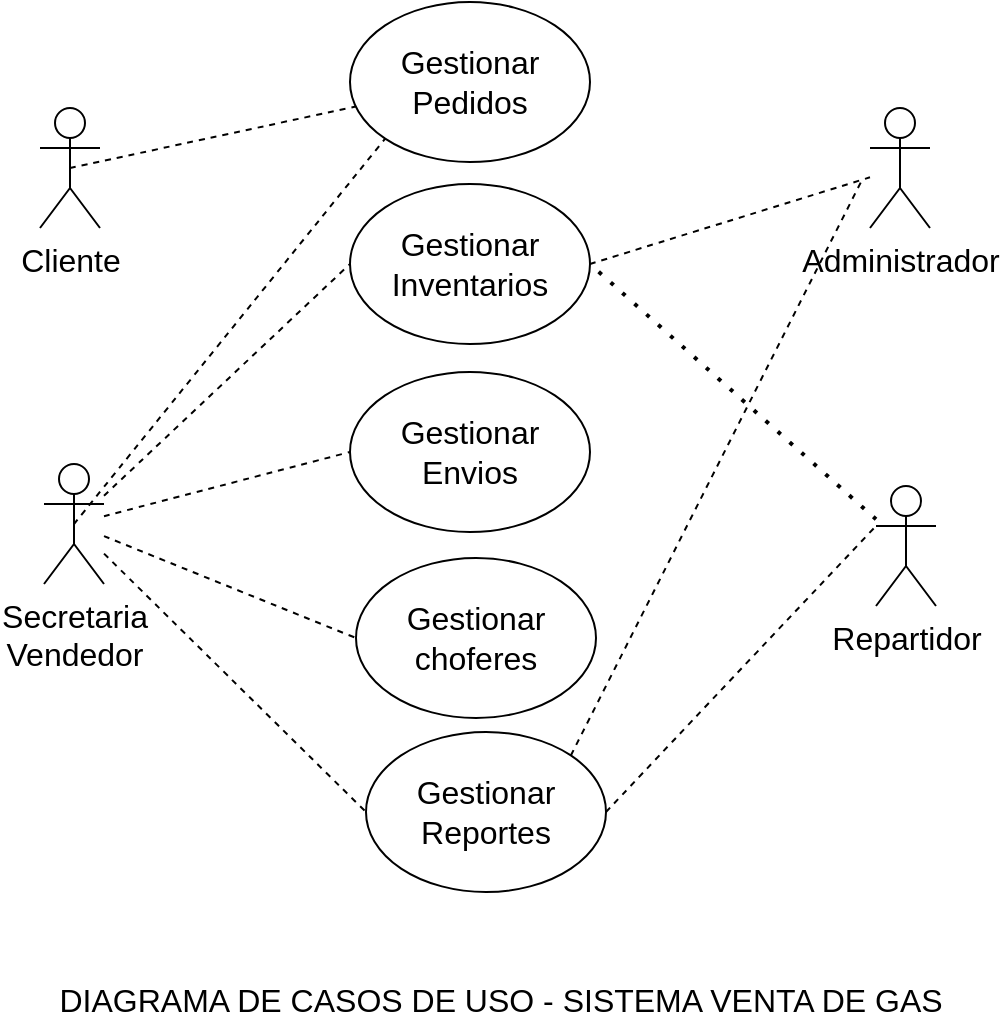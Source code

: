 <mxfile version="21.1.1" type="github">
  <diagram name="Página-1" id="Yw2LMjWqoQlrTrZ_m-yO">
    <mxGraphModel dx="922" dy="1013" grid="0" gridSize="10" guides="1" tooltips="1" connect="1" arrows="1" fold="1" page="0" pageScale="1" pageWidth="827" pageHeight="1169" math="0" shadow="0">
      <root>
        <mxCell id="0" />
        <mxCell id="1" parent="0" />
        <mxCell id="AQqeG9Lvjbw9hT7cpUTG-1" value="Cliente" style="shape=umlActor;verticalLabelPosition=bottom;verticalAlign=top;html=1;outlineConnect=0;fontSize=16;" vertex="1" parent="1">
          <mxGeometry x="-25" y="-84" width="30" height="60" as="geometry" />
        </mxCell>
        <mxCell id="AQqeG9Lvjbw9hT7cpUTG-2" value="Secretaria&lt;br&gt;Vendedor" style="shape=umlActor;verticalLabelPosition=bottom;verticalAlign=top;html=1;outlineConnect=0;fontSize=16;" vertex="1" parent="1">
          <mxGeometry x="-23" y="94" width="30" height="60" as="geometry" />
        </mxCell>
        <mxCell id="AQqeG9Lvjbw9hT7cpUTG-3" value="Administrador" style="shape=umlActor;verticalLabelPosition=bottom;verticalAlign=top;html=1;outlineConnect=0;fontSize=16;" vertex="1" parent="1">
          <mxGeometry x="390" y="-84" width="30" height="60" as="geometry" />
        </mxCell>
        <mxCell id="AQqeG9Lvjbw9hT7cpUTG-4" value="Repartidor" style="shape=umlActor;verticalLabelPosition=bottom;verticalAlign=top;html=1;outlineConnect=0;fontSize=16;" vertex="1" parent="1">
          <mxGeometry x="393" y="105" width="30" height="60" as="geometry" />
        </mxCell>
        <mxCell id="AQqeG9Lvjbw9hT7cpUTG-5" value="Gestionar Pedidos" style="ellipse;whiteSpace=wrap;html=1;fontSize=16;" vertex="1" parent="1">
          <mxGeometry x="130" y="-137" width="120" height="80" as="geometry" />
        </mxCell>
        <mxCell id="AQqeG9Lvjbw9hT7cpUTG-6" value="" style="endArrow=none;dashed=1;html=1;rounded=0;fontSize=12;startSize=8;endSize=8;curved=1;exitX=0.5;exitY=0.5;exitDx=0;exitDy=0;exitPerimeter=0;" edge="1" parent="1" source="AQqeG9Lvjbw9hT7cpUTG-1" target="AQqeG9Lvjbw9hT7cpUTG-5">
          <mxGeometry width="50" height="50" relative="1" as="geometry">
            <mxPoint x="175" y="216" as="sourcePoint" />
            <mxPoint x="225" y="166" as="targetPoint" />
          </mxGeometry>
        </mxCell>
        <mxCell id="AQqeG9Lvjbw9hT7cpUTG-7" value="" style="endArrow=none;dashed=1;html=1;rounded=0;fontSize=12;startSize=8;endSize=8;curved=1;exitX=0.5;exitY=0.5;exitDx=0;exitDy=0;exitPerimeter=0;entryX=0;entryY=1;entryDx=0;entryDy=0;" edge="1" parent="1" source="AQqeG9Lvjbw9hT7cpUTG-2" target="AQqeG9Lvjbw9hT7cpUTG-5">
          <mxGeometry width="50" height="50" relative="1" as="geometry">
            <mxPoint x="175" y="216" as="sourcePoint" />
            <mxPoint x="225" y="166" as="targetPoint" />
          </mxGeometry>
        </mxCell>
        <mxCell id="AQqeG9Lvjbw9hT7cpUTG-8" value="Gestionar Inventarios" style="ellipse;whiteSpace=wrap;html=1;fontSize=16;" vertex="1" parent="1">
          <mxGeometry x="130" y="-46" width="120" height="80" as="geometry" />
        </mxCell>
        <mxCell id="AQqeG9Lvjbw9hT7cpUTG-9" value="" style="endArrow=none;dashed=1;html=1;rounded=0;fontSize=12;startSize=8;endSize=8;curved=1;exitX=1;exitY=0.5;exitDx=0;exitDy=0;" edge="1" parent="1" source="AQqeG9Lvjbw9hT7cpUTG-8" target="AQqeG9Lvjbw9hT7cpUTG-3">
          <mxGeometry width="50" height="50" relative="1" as="geometry">
            <mxPoint x="175" y="207" as="sourcePoint" />
            <mxPoint x="225" y="157" as="targetPoint" />
          </mxGeometry>
        </mxCell>
        <mxCell id="AQqeG9Lvjbw9hT7cpUTG-10" value="" style="endArrow=none;dashed=1;html=1;rounded=0;fontSize=12;startSize=8;endSize=8;curved=1;entryX=0;entryY=0.5;entryDx=0;entryDy=0;" edge="1" parent="1" source="AQqeG9Lvjbw9hT7cpUTG-2" target="AQqeG9Lvjbw9hT7cpUTG-8">
          <mxGeometry width="50" height="50" relative="1" as="geometry">
            <mxPoint x="175" y="207" as="sourcePoint" />
            <mxPoint x="225" y="157" as="targetPoint" />
          </mxGeometry>
        </mxCell>
        <mxCell id="AQqeG9Lvjbw9hT7cpUTG-11" value="" style="endArrow=none;dashed=1;html=1;dashPattern=1 3;strokeWidth=2;rounded=0;fontSize=12;startSize=8;endSize=8;curved=1;entryX=1;entryY=0.5;entryDx=0;entryDy=0;" edge="1" parent="1" source="AQqeG9Lvjbw9hT7cpUTG-4" target="AQqeG9Lvjbw9hT7cpUTG-8">
          <mxGeometry width="50" height="50" relative="1" as="geometry">
            <mxPoint x="175" y="207" as="sourcePoint" />
            <mxPoint x="225" y="157" as="targetPoint" />
          </mxGeometry>
        </mxCell>
        <mxCell id="AQqeG9Lvjbw9hT7cpUTG-12" value="Gestionar Envios" style="ellipse;whiteSpace=wrap;html=1;fontSize=16;" vertex="1" parent="1">
          <mxGeometry x="130" y="48" width="120" height="80" as="geometry" />
        </mxCell>
        <mxCell id="AQqeG9Lvjbw9hT7cpUTG-13" value="" style="endArrow=none;dashed=1;html=1;rounded=0;fontSize=12;startSize=8;endSize=8;curved=1;entryX=0;entryY=0.5;entryDx=0;entryDy=0;" edge="1" parent="1" source="AQqeG9Lvjbw9hT7cpUTG-2" target="AQqeG9Lvjbw9hT7cpUTG-12">
          <mxGeometry width="50" height="50" relative="1" as="geometry">
            <mxPoint x="175" y="198" as="sourcePoint" />
            <mxPoint x="225" y="148" as="targetPoint" />
          </mxGeometry>
        </mxCell>
        <mxCell id="AQqeG9Lvjbw9hT7cpUTG-14" value="Gestionar Reportes" style="ellipse;whiteSpace=wrap;html=1;fontSize=16;" vertex="1" parent="1">
          <mxGeometry x="138" y="228" width="120" height="80" as="geometry" />
        </mxCell>
        <mxCell id="AQqeG9Lvjbw9hT7cpUTG-15" value="" style="endArrow=none;dashed=1;html=1;rounded=0;fontSize=12;startSize=8;endSize=8;curved=1;exitX=1;exitY=0;exitDx=0;exitDy=0;" edge="1" parent="1" source="AQqeG9Lvjbw9hT7cpUTG-14">
          <mxGeometry width="50" height="50" relative="1" as="geometry">
            <mxPoint x="175" y="189" as="sourcePoint" />
            <mxPoint x="386" y="-48" as="targetPoint" />
          </mxGeometry>
        </mxCell>
        <mxCell id="AQqeG9Lvjbw9hT7cpUTG-16" value="" style="endArrow=none;dashed=1;html=1;rounded=0;fontSize=12;startSize=8;endSize=8;curved=1;entryX=0;entryY=0.5;entryDx=0;entryDy=0;" edge="1" parent="1" source="AQqeG9Lvjbw9hT7cpUTG-2" target="AQqeG9Lvjbw9hT7cpUTG-14">
          <mxGeometry width="50" height="50" relative="1" as="geometry">
            <mxPoint x="175" y="189" as="sourcePoint" />
            <mxPoint x="225" y="139" as="targetPoint" />
          </mxGeometry>
        </mxCell>
        <mxCell id="AQqeG9Lvjbw9hT7cpUTG-17" value="" style="endArrow=none;dashed=1;html=1;rounded=0;fontSize=12;startSize=8;endSize=8;curved=1;entryX=0;entryY=0.333;entryDx=0;entryDy=0;entryPerimeter=0;exitX=1;exitY=0.5;exitDx=0;exitDy=0;" edge="1" parent="1" source="AQqeG9Lvjbw9hT7cpUTG-14" target="AQqeG9Lvjbw9hT7cpUTG-4">
          <mxGeometry width="50" height="50" relative="1" as="geometry">
            <mxPoint x="175" y="189" as="sourcePoint" />
            <mxPoint x="225" y="139" as="targetPoint" />
          </mxGeometry>
        </mxCell>
        <mxCell id="AQqeG9Lvjbw9hT7cpUTG-18" value="Gestionar choferes" style="ellipse;whiteSpace=wrap;html=1;fontSize=16;" vertex="1" parent="1">
          <mxGeometry x="133" y="141" width="120" height="80" as="geometry" />
        </mxCell>
        <mxCell id="AQqeG9Lvjbw9hT7cpUTG-19" value="" style="endArrow=none;dashed=1;html=1;rounded=0;fontSize=12;startSize=8;endSize=8;curved=1;entryX=0;entryY=0.5;entryDx=0;entryDy=0;" edge="1" parent="1" source="AQqeG9Lvjbw9hT7cpUTG-2" target="AQqeG9Lvjbw9hT7cpUTG-18">
          <mxGeometry width="50" height="50" relative="1" as="geometry">
            <mxPoint x="175" y="180" as="sourcePoint" />
            <mxPoint x="225" y="130" as="targetPoint" />
          </mxGeometry>
        </mxCell>
        <mxCell id="AQqeG9Lvjbw9hT7cpUTG-20" value="DIAGRAMA DE CASOS DE USO - SISTEMA VENTA DE GAS" style="text;html=1;align=center;verticalAlign=middle;resizable=0;points=[];autosize=1;strokeColor=none;fillColor=none;fontSize=16;" vertex="1" parent="1">
          <mxGeometry x="-25" y="346" width="460" height="31" as="geometry" />
        </mxCell>
      </root>
    </mxGraphModel>
  </diagram>
</mxfile>
